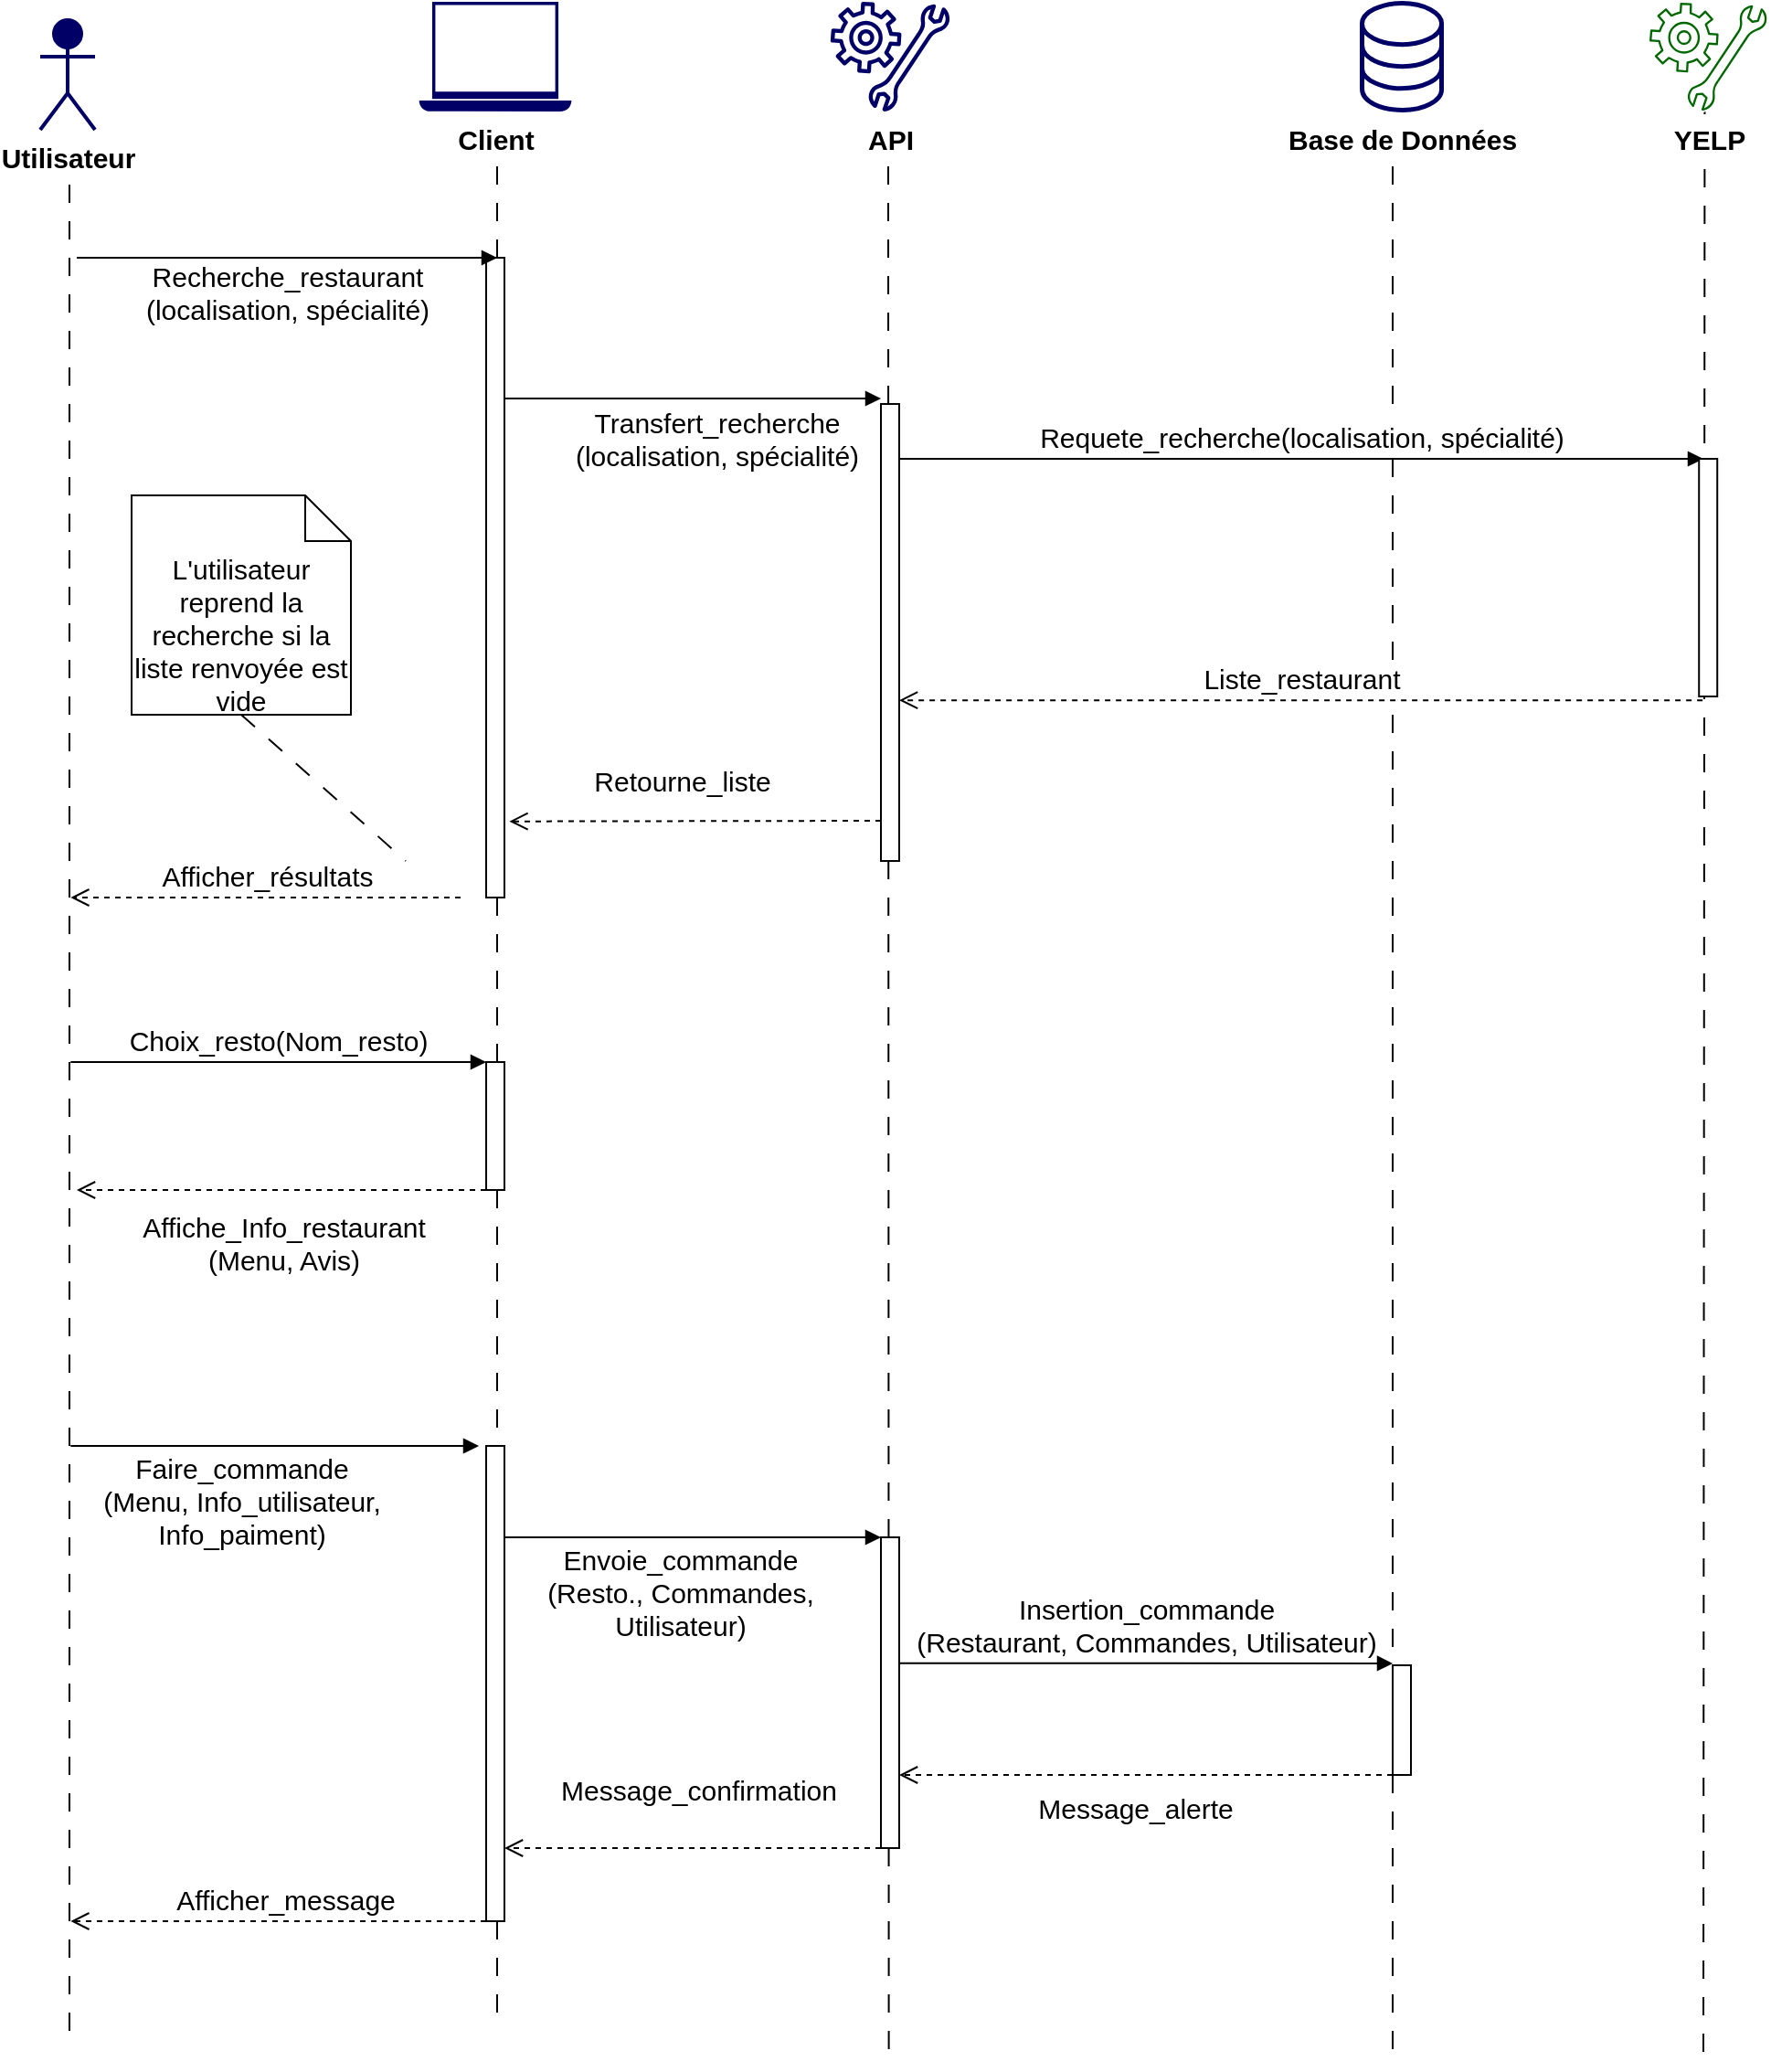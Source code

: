 <mxfile>
    <diagram id="xuXYhLIkIfQOpS6Bkv3G" name="Page-1">
        <mxGraphModel dx="1848" dy="1195" grid="1" gridSize="10" guides="1" tooltips="1" connect="1" arrows="1" fold="1" page="1" pageScale="1" pageWidth="827" pageHeight="1169" math="0" shadow="0">
            <root>
                <mxCell id="0"/>
                <mxCell id="1" parent="0"/>
                <mxCell id="22" value="" style="endArrow=none;startArrow=none;endFill=0;startFill=0;endSize=8;html=1;verticalAlign=bottom;dashed=1;labelBackgroundColor=none;dashPattern=10 10;fontSize=15;" parent="1" edge="1">
                    <mxGeometry width="160" relative="1" as="geometry">
                        <mxPoint x="66" y="130" as="sourcePoint"/>
                        <mxPoint x="66" y="1150" as="targetPoint"/>
                    </mxGeometry>
                </mxCell>
                <mxCell id="23" value="" style="endArrow=none;startArrow=none;endFill=0;startFill=0;endSize=8;html=1;verticalAlign=bottom;dashed=1;labelBackgroundColor=none;dashPattern=10 10;fontSize=15;" parent="1" edge="1">
                    <mxGeometry width="160" relative="1" as="geometry">
                        <mxPoint x="300" y="120" as="sourcePoint"/>
                        <mxPoint x="300" y="1140" as="targetPoint"/>
                    </mxGeometry>
                </mxCell>
                <mxCell id="24" value="&lt;span style=&quot;background-color: rgb(255, 255, 255); font-size: 15px;&quot;&gt;Utilisateur&lt;/span&gt;" style="shape=umlActor;verticalLabelPosition=bottom;verticalAlign=top;html=1;fontColor=#000000;strokeColor=#000066;fillColor=#000066;strokeWidth=2;fontSize=15;fontStyle=1" parent="1" vertex="1">
                    <mxGeometry x="50" y="40" width="30" height="60" as="geometry"/>
                </mxCell>
                <mxCell id="32" value="" style="endArrow=none;startArrow=none;endFill=0;startFill=0;endSize=8;html=1;verticalAlign=bottom;dashed=1;labelBackgroundColor=none;dashPattern=10 10;fontSize=15;" parent="1" edge="1">
                    <mxGeometry width="160" relative="1" as="geometry">
                        <mxPoint x="514" y="120" as="sourcePoint"/>
                        <mxPoint x="514.31" y="1150.98" as="targetPoint"/>
                    </mxGeometry>
                </mxCell>
                <mxCell id="33" value="" style="endArrow=none;startArrow=none;endFill=0;startFill=0;endSize=8;html=1;verticalAlign=bottom;dashed=1;labelBackgroundColor=none;dashPattern=10 10;fontSize=15;" parent="1" edge="1">
                    <mxGeometry width="160" relative="1" as="geometry">
                        <mxPoint x="790" y="120" as="sourcePoint"/>
                        <mxPoint x="790" y="1150" as="targetPoint"/>
                    </mxGeometry>
                </mxCell>
                <mxCell id="34" value="Base de Données" style="pointerEvents=1;shadow=0;dashed=0;html=1;aspect=fixed;labelPosition=center;verticalLabelPosition=bottom;verticalAlign=top;align=center;outlineConnect=0;shape=mxgraph.vvd.storage;fillColor=#000066;strokeColor=#000066;fontSize=15;labelBackgroundColor=#ffffff;fontStyle=1" parent="1" vertex="1">
                    <mxGeometry x="772.5" y="30" width="45" height="60" as="geometry"/>
                </mxCell>
                <mxCell id="35" value="API" style="pointerEvents=1;shadow=0;dashed=0;html=1;strokeColor=none;aspect=fixed;labelPosition=center;verticalLabelPosition=bottom;verticalAlign=top;align=center;outlineConnect=0;shape=mxgraph.vvd.guest_agent_customization;fillColor=#000066;fontSize=15;labelBackgroundColor=#ffffff;fontStyle=1" parent="1" vertex="1">
                    <mxGeometry x="482.39" y="30" width="65.22" height="60" as="geometry"/>
                </mxCell>
                <mxCell id="36" value="" style="endArrow=none;startArrow=none;endFill=0;startFill=0;endSize=8;html=1;verticalAlign=bottom;dashed=1;labelBackgroundColor=none;dashPattern=10 10;fontSize=15;exitX=0.471;exitY=0.858;exitDx=0;exitDy=0;exitPerimeter=0;" parent="1" edge="1">
                    <mxGeometry width="160" relative="1" as="geometry">
                        <mxPoint x="960.719" y="81.48" as="sourcePoint"/>
                        <mxPoint x="960" y="1160" as="targetPoint"/>
                    </mxGeometry>
                </mxCell>
                <mxCell id="37" value="YELP" style="pointerEvents=1;shadow=0;dashed=0;html=1;aspect=fixed;labelPosition=center;verticalLabelPosition=bottom;verticalAlign=top;align=center;outlineConnect=0;shape=mxgraph.vvd.guest_agent_customization;fontSize=15;fillColor=#006600;strokeColor=#FFFFFF;labelBackgroundColor=#ffffff;fontStyle=1" parent="1" vertex="1">
                    <mxGeometry x="930" y="30" width="65.22" height="60" as="geometry"/>
                </mxCell>
                <mxCell id="45" value="" style="html=1;points=[];perimeter=orthogonalPerimeter;labelBackgroundColor=#ffffff;fontSize=15;strokeColor=#000000;strokeWidth=1;fillColor=#FFFFFF;" parent="1" vertex="1">
                    <mxGeometry x="294" y="170" width="10" height="350" as="geometry"/>
                </mxCell>
                <mxCell id="49" value="" style="html=1;points=[];perimeter=orthogonalPerimeter;labelBackgroundColor=#ffffff;fontSize=15;strokeColor=#000000;strokeWidth=1;fillColor=#FFFFFF;" parent="1" vertex="1">
                    <mxGeometry x="510" y="250" width="10" height="250" as="geometry"/>
                </mxCell>
                <mxCell id="54" value="Recherche_restaurant&lt;br style=&quot;font-size: 15px;&quot;&gt;(localisation, spécialité)" style="html=1;verticalAlign=bottom;endArrow=block;fontSize=15;" parent="1" edge="1">
                    <mxGeometry y="-40" width="80" relative="1" as="geometry">
                        <mxPoint x="70" y="170" as="sourcePoint"/>
                        <mxPoint x="300" y="170" as="targetPoint"/>
                        <mxPoint as="offset"/>
                    </mxGeometry>
                </mxCell>
                <mxCell id="55" value="Transfert_recherche&lt;br style=&quot;font-size: 15px;&quot;&gt;(localisation, spécialité)" style="html=1;verticalAlign=bottom;endArrow=block;fontSize=15;exitX=0.986;exitY=0.22;exitDx=0;exitDy=0;exitPerimeter=0;" parent="1" edge="1" source="45">
                    <mxGeometry x="0.127" y="-43" width="80" relative="1" as="geometry">
                        <mxPoint x="380" y="180" as="sourcePoint"/>
                        <mxPoint x="510" y="247" as="targetPoint"/>
                        <mxPoint as="offset"/>
                        <Array as="points"/>
                    </mxGeometry>
                </mxCell>
                <mxCell id="56" value="Requete_recherche(localisation, spécialité)" style="html=1;verticalAlign=bottom;endArrow=block;fontSize=15;" parent="1" edge="1">
                    <mxGeometry width="80" relative="1" as="geometry">
                        <mxPoint x="520" y="280.0" as="sourcePoint"/>
                        <mxPoint x="960" y="280" as="targetPoint"/>
                    </mxGeometry>
                </mxCell>
                <mxCell id="57" value="" style="html=1;points=[];perimeter=orthogonalPerimeter;labelBackgroundColor=#ffffff;fontSize=15;strokeColor=#000000;strokeWidth=1;fillColor=#FFFFFF;" parent="1" vertex="1">
                    <mxGeometry x="957.61" y="280" width="10" height="130" as="geometry"/>
                </mxCell>
                <mxCell id="58" value="Liste_restaurant" style="html=1;verticalAlign=bottom;endArrow=open;dashed=1;endSize=8;fontSize=15;exitX=0.196;exitY=1.016;exitDx=0;exitDy=0;exitPerimeter=0;" parent="1" source="57" target="49" edge="1">
                    <mxGeometry relative="1" as="geometry">
                        <mxPoint x="1250" y="220" as="sourcePoint"/>
                        <mxPoint x="1170" y="220" as="targetPoint"/>
                    </mxGeometry>
                </mxCell>
                <mxCell id="59" value="Retourne_liste" style="html=1;verticalAlign=bottom;endArrow=open;dashed=1;endSize=8;fontSize=15;entryX=1.271;entryY=0.881;entryDx=0;entryDy=0;entryPerimeter=0;" parent="1" edge="1" target="45">
                    <mxGeometry x="0.071" y="-10" relative="1" as="geometry">
                        <mxPoint x="510" y="478" as="sourcePoint"/>
                        <mxPoint x="310" y="480" as="targetPoint"/>
                        <Array as="points"/>
                        <mxPoint as="offset"/>
                    </mxGeometry>
                </mxCell>
                <mxCell id="67" value="Afficher_résultats" style="html=1;verticalAlign=bottom;endArrow=open;dashed=1;endSize=8;fontSize=15;" parent="1" edge="1">
                    <mxGeometry relative="1" as="geometry">
                        <mxPoint x="280" y="520" as="sourcePoint"/>
                        <mxPoint x="66.66" y="520" as="targetPoint"/>
                    </mxGeometry>
                </mxCell>
                <mxCell id="68" value="Choix_resto(Nom_resto)" style="html=1;verticalAlign=bottom;endArrow=block;fontSize=15;" parent="1" edge="1" target="83">
                    <mxGeometry width="80" relative="1" as="geometry">
                        <mxPoint x="66.66" y="610.0" as="sourcePoint"/>
                        <mxPoint x="299" y="607" as="targetPoint"/>
                    </mxGeometry>
                </mxCell>
                <mxCell id="69" value="" style="html=1;points=[];perimeter=orthogonalPerimeter;labelBackgroundColor=#ffffff;fontSize=15;strokeColor=#000000;strokeWidth=1;fillColor=#FFFFFF;" parent="1" vertex="1">
                    <mxGeometry x="294" y="820" width="10" height="260" as="geometry"/>
                </mxCell>
                <mxCell id="70" value="Envoie_commande&lt;br style=&quot;font-size: 15px&quot;&gt;(Resto., Commandes, &lt;br&gt;Utilisateur)" style="html=1;verticalAlign=bottom;endArrow=block;fontSize=15;" parent="1" edge="1">
                    <mxGeometry x="-0.068" y="-60" width="80" relative="1" as="geometry">
                        <mxPoint x="304.01" y="870" as="sourcePoint"/>
                        <mxPoint x="510" y="870" as="targetPoint"/>
                        <mxPoint as="offset"/>
                    </mxGeometry>
                </mxCell>
                <mxCell id="71" value="" style="html=1;points=[];perimeter=orthogonalPerimeter;labelBackgroundColor=#ffffff;fontSize=15;strokeColor=#000000;strokeWidth=1;fillColor=#FFFFFF;" parent="1" vertex="1">
                    <mxGeometry x="510" y="870" width="10" height="170" as="geometry"/>
                </mxCell>
                <mxCell id="72" value="Insertion_commande&lt;br style=&quot;font-size: 15px;&quot;&gt;(Restaurant, Commandes, Utilisateur)" style="html=1;verticalAlign=bottom;endArrow=block;fontSize=15;" parent="1" edge="1">
                    <mxGeometry width="80" relative="1" as="geometry">
                        <mxPoint x="520" y="938.82" as="sourcePoint"/>
                        <mxPoint x="790" y="939" as="targetPoint"/>
                    </mxGeometry>
                </mxCell>
                <mxCell id="73" value="Faire_commande&lt;br style=&quot;font-size: 15px&quot;&gt;(Menu, Info_utilisateur, &lt;br&gt;Info_paiment)" style="html=1;verticalAlign=bottom;endArrow=block;fontSize=15;" parent="1" edge="1">
                    <mxGeometry x="-0.164" y="-60" width="80" relative="1" as="geometry">
                        <mxPoint x="66.66" y="820" as="sourcePoint"/>
                        <mxPoint x="290" y="820" as="targetPoint"/>
                        <mxPoint as="offset"/>
                    </mxGeometry>
                </mxCell>
                <mxCell id="74" value="" style="html=1;points=[];perimeter=orthogonalPerimeter;labelBackgroundColor=#ffffff;fontSize=15;strokeColor=#000000;strokeWidth=1;fillColor=#FFFFFF;" parent="1" vertex="1">
                    <mxGeometry x="790" y="940" width="10" height="60" as="geometry"/>
                </mxCell>
                <mxCell id="75" value="Message_alerte" style="html=1;verticalAlign=bottom;endArrow=open;dashed=1;endSize=8;fontSize=15;" parent="1" edge="1">
                    <mxGeometry x="0.044" y="30" relative="1" as="geometry">
                        <mxPoint x="790" y="1000" as="sourcePoint"/>
                        <mxPoint x="520" y="1000" as="targetPoint"/>
                        <Array as="points"/>
                        <mxPoint as="offset"/>
                    </mxGeometry>
                </mxCell>
                <mxCell id="76" value="Message_confirmation" style="html=1;verticalAlign=bottom;endArrow=open;dashed=1;endSize=8;fontSize=15;" parent="1" edge="1">
                    <mxGeometry x="-0.029" y="-20" relative="1" as="geometry">
                        <mxPoint x="510" y="1040" as="sourcePoint"/>
                        <mxPoint x="304.01" y="1040" as="targetPoint"/>
                        <Array as="points"/>
                        <mxPoint as="offset"/>
                    </mxGeometry>
                </mxCell>
                <mxCell id="77" value="Afficher_message" style="html=1;verticalAlign=bottom;endArrow=open;dashed=1;endSize=8;fontSize=15;" parent="1" edge="1">
                    <mxGeometry relative="1" as="geometry">
                        <mxPoint x="300" y="1080" as="sourcePoint"/>
                        <mxPoint x="66.66" y="1080" as="targetPoint"/>
                    </mxGeometry>
                </mxCell>
                <mxCell id="78" value="L'utilisateur reprend la recherche si la liste renvoyée est vide" style="shape=note2;boundedLbl=1;whiteSpace=wrap;html=1;size=25;verticalAlign=top;align=center;fontSize=15;" parent="1" vertex="1">
                    <mxGeometry x="100" y="300" width="120" height="120" as="geometry"/>
                </mxCell>
                <mxCell id="79" value="" style="endArrow=none;startArrow=none;endFill=0;startFill=0;endSize=8;html=1;verticalAlign=bottom;dashed=1;labelBackgroundColor=none;dashPattern=10 10;fontSize=15;exitX=0.5;exitY=1;exitDx=0;exitDy=0;exitPerimeter=0;" parent="1" source="78" edge="1">
                    <mxGeometry width="160" relative="1" as="geometry">
                        <mxPoint x="280" y="460" as="sourcePoint"/>
                        <mxPoint x="250" y="500" as="targetPoint"/>
                    </mxGeometry>
                </mxCell>
                <mxCell id="83" value="" style="html=1;points=[];perimeter=orthogonalPerimeter;fontSize=15;align=center;" parent="1" vertex="1">
                    <mxGeometry x="294.01" y="610" width="10" height="70" as="geometry"/>
                </mxCell>
                <mxCell id="84" value="Affiche_Info_restaurant&lt;br&gt;(Menu, Avis)" style="html=1;verticalAlign=bottom;endArrow=open;dashed=1;endSize=8;fontSize=15;" parent="1" edge="1" source="83">
                    <mxGeometry y="50" relative="1" as="geometry">
                        <mxPoint x="290" y="680" as="sourcePoint"/>
                        <mxPoint x="70" y="680" as="targetPoint"/>
                        <mxPoint x="1" as="offset"/>
                    </mxGeometry>
                </mxCell>
                <mxCell id="85" value="Client" style="pointerEvents=1;shadow=0;dashed=0;html=1;strokeColor=none;aspect=fixed;labelPosition=center;verticalLabelPosition=bottom;verticalAlign=top;align=center;outlineConnect=0;shape=mxgraph.vvd.laptop;fillColor=#000066;fontSize=15;fontStyle=1" vertex="1" parent="1">
                    <mxGeometry x="257.34" y="30" width="83.33" height="60" as="geometry"/>
                </mxCell>
            </root>
        </mxGraphModel>
    </diagram>
</mxfile>